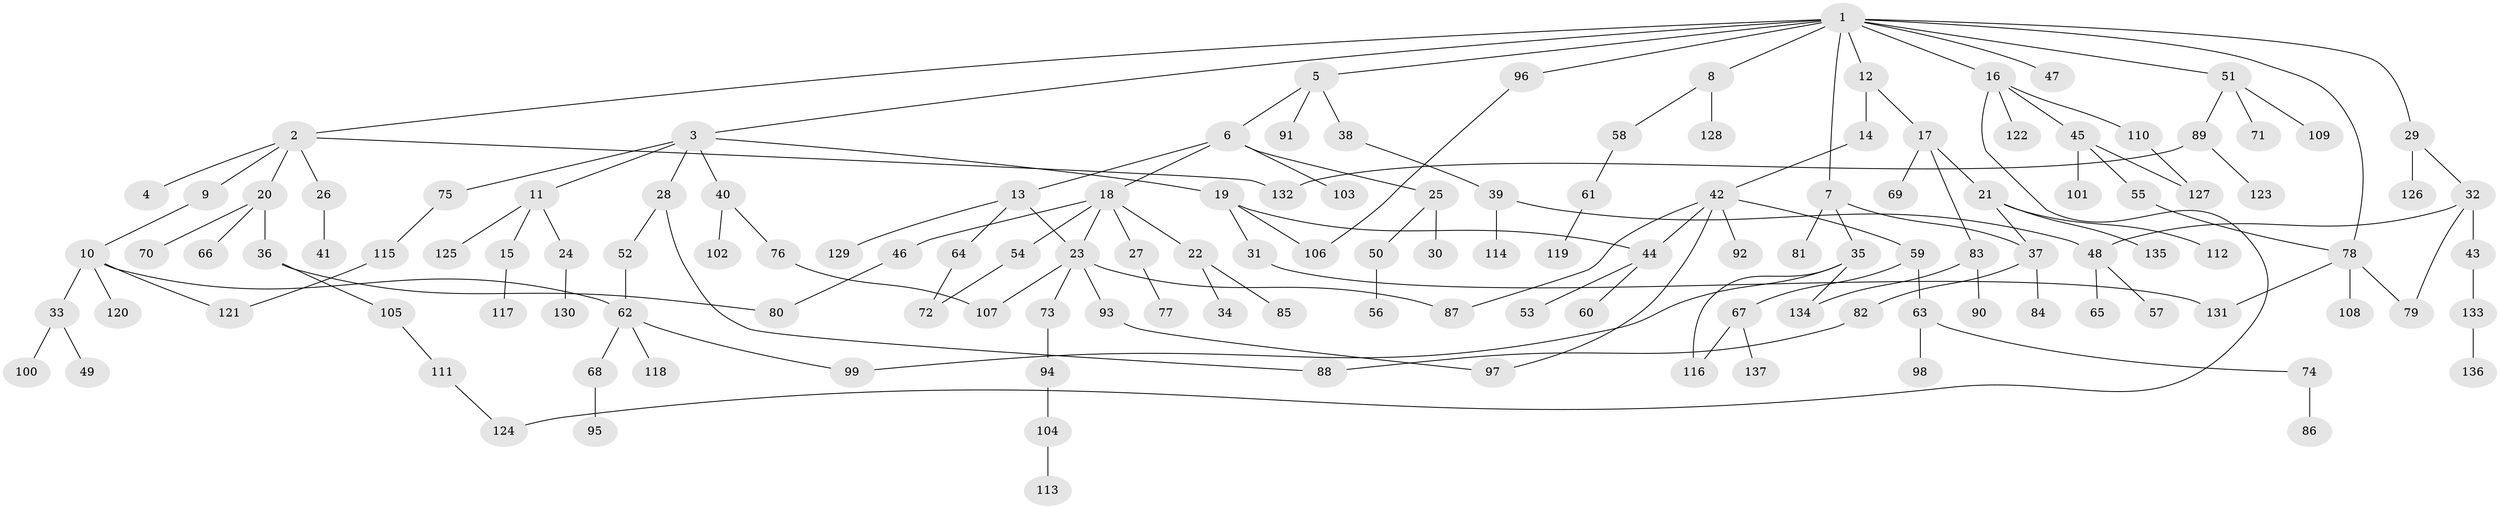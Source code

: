 // Generated by graph-tools (version 1.1) at 2025/10/02/27/25 16:10:55]
// undirected, 137 vertices, 158 edges
graph export_dot {
graph [start="1"]
  node [color=gray90,style=filled];
  1;
  2;
  3;
  4;
  5;
  6;
  7;
  8;
  9;
  10;
  11;
  12;
  13;
  14;
  15;
  16;
  17;
  18;
  19;
  20;
  21;
  22;
  23;
  24;
  25;
  26;
  27;
  28;
  29;
  30;
  31;
  32;
  33;
  34;
  35;
  36;
  37;
  38;
  39;
  40;
  41;
  42;
  43;
  44;
  45;
  46;
  47;
  48;
  49;
  50;
  51;
  52;
  53;
  54;
  55;
  56;
  57;
  58;
  59;
  60;
  61;
  62;
  63;
  64;
  65;
  66;
  67;
  68;
  69;
  70;
  71;
  72;
  73;
  74;
  75;
  76;
  77;
  78;
  79;
  80;
  81;
  82;
  83;
  84;
  85;
  86;
  87;
  88;
  89;
  90;
  91;
  92;
  93;
  94;
  95;
  96;
  97;
  98;
  99;
  100;
  101;
  102;
  103;
  104;
  105;
  106;
  107;
  108;
  109;
  110;
  111;
  112;
  113;
  114;
  115;
  116;
  117;
  118;
  119;
  120;
  121;
  122;
  123;
  124;
  125;
  126;
  127;
  128;
  129;
  130;
  131;
  132;
  133;
  134;
  135;
  136;
  137;
  1 -- 2;
  1 -- 3;
  1 -- 5;
  1 -- 7;
  1 -- 8;
  1 -- 12;
  1 -- 16;
  1 -- 29;
  1 -- 47;
  1 -- 51;
  1 -- 96;
  1 -- 78;
  2 -- 4;
  2 -- 9;
  2 -- 20;
  2 -- 26;
  2 -- 132;
  3 -- 11;
  3 -- 19;
  3 -- 28;
  3 -- 40;
  3 -- 75;
  5 -- 6;
  5 -- 38;
  5 -- 91;
  6 -- 13;
  6 -- 18;
  6 -- 25;
  6 -- 103;
  7 -- 35;
  7 -- 81;
  7 -- 37;
  8 -- 58;
  8 -- 128;
  9 -- 10;
  10 -- 33;
  10 -- 62;
  10 -- 120;
  10 -- 121;
  11 -- 15;
  11 -- 24;
  11 -- 125;
  12 -- 14;
  12 -- 17;
  13 -- 23;
  13 -- 64;
  13 -- 129;
  14 -- 42;
  15 -- 117;
  16 -- 45;
  16 -- 110;
  16 -- 122;
  16 -- 124;
  17 -- 21;
  17 -- 69;
  17 -- 83;
  18 -- 22;
  18 -- 27;
  18 -- 46;
  18 -- 54;
  18 -- 23;
  19 -- 31;
  19 -- 106;
  19 -- 44;
  20 -- 36;
  20 -- 66;
  20 -- 70;
  21 -- 37;
  21 -- 112;
  21 -- 135;
  22 -- 34;
  22 -- 85;
  23 -- 73;
  23 -- 93;
  23 -- 107;
  23 -- 87;
  24 -- 130;
  25 -- 30;
  25 -- 50;
  26 -- 41;
  27 -- 77;
  28 -- 52;
  28 -- 88;
  29 -- 32;
  29 -- 126;
  31 -- 131;
  32 -- 43;
  32 -- 79;
  32 -- 48;
  33 -- 49;
  33 -- 100;
  35 -- 134;
  35 -- 116;
  35 -- 99;
  36 -- 80;
  36 -- 105;
  37 -- 82;
  37 -- 84;
  38 -- 39;
  39 -- 48;
  39 -- 114;
  40 -- 76;
  40 -- 102;
  42 -- 44;
  42 -- 59;
  42 -- 87;
  42 -- 92;
  42 -- 97;
  43 -- 133;
  44 -- 53;
  44 -- 60;
  45 -- 55;
  45 -- 101;
  45 -- 127;
  46 -- 80;
  48 -- 57;
  48 -- 65;
  50 -- 56;
  51 -- 71;
  51 -- 89;
  51 -- 109;
  52 -- 62;
  54 -- 72;
  55 -- 78;
  58 -- 61;
  59 -- 63;
  59 -- 67;
  61 -- 119;
  62 -- 68;
  62 -- 99;
  62 -- 118;
  63 -- 74;
  63 -- 98;
  64 -- 72;
  67 -- 116;
  67 -- 137;
  68 -- 95;
  73 -- 94;
  74 -- 86;
  75 -- 115;
  76 -- 107;
  78 -- 108;
  78 -- 79;
  78 -- 131;
  82 -- 88;
  83 -- 90;
  83 -- 134;
  89 -- 123;
  89 -- 132;
  93 -- 97;
  94 -- 104;
  96 -- 106;
  104 -- 113;
  105 -- 111;
  110 -- 127;
  111 -- 124;
  115 -- 121;
  133 -- 136;
}
